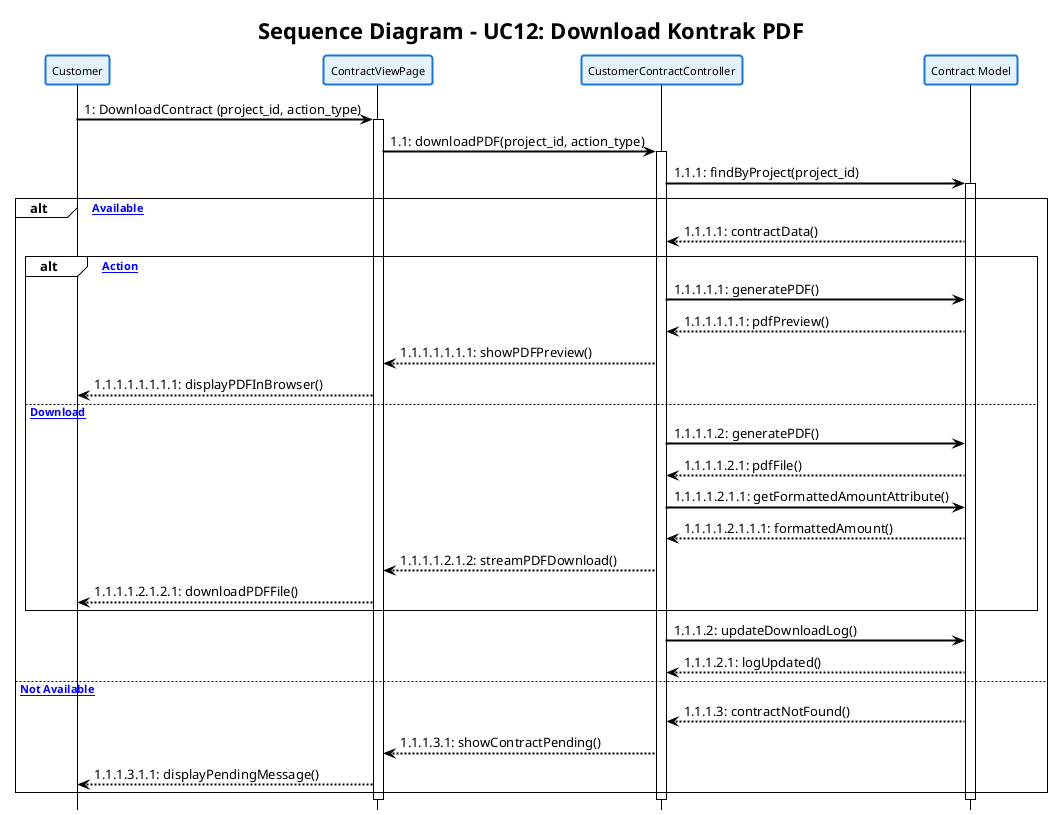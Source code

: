 @startuml

!theme plain
skinparam backgroundColor white
skinparam shadowing false
skinparam handwritten false

' Styling sesuai contoh yang diberikan
skinparam participant {
    BackgroundColor #E3F2FD
    BorderColor #1976D2
    BorderThickness 2
    FontSize 11
}

skinparam arrow {
    Color black
    Thickness 2
}

skinparam sequence {
    ArrowColor black
    ActorBorderColor black
    LifeLineBorderColor black
    ParticipantBorderColor #1976D2
    ParticipantBackgroundColor #E3F2FD
    BoxBorderColor black
}

hide footbox

title **Sequence Diagram - UC12: Download Kontrak PDF**

participant "Customer" as Customer
participant "ContractViewPage" as ContractPage
participant "CustomerContractController" as ContractCtrl
participant "Contract Model" as ContractModel

Customer -> ContractPage: 1: DownloadContract (project_id, action_type)
activate ContractPage

ContractPage -> ContractCtrl: 1.1: downloadPDF(project_id, action_type)
activate ContractCtrl

ContractCtrl -> ContractModel: 1.1.1: findByProject(project_id)
activate ContractModel

alt [Contract Available]
    ContractModel --> ContractCtrl: 1.1.1.1: contractData()
    
    alt [Preview Action]
        ContractCtrl -> ContractModel: 1.1.1.1.1: generatePDF()
        ContractModel --> ContractCtrl: 1.1.1.1.1.1: pdfPreview()
        ContractCtrl --> ContractPage: 1.1.1.1.1.1.1: showPDFPreview()
        ContractPage --> Customer: 1.1.1.1.1.1.1.1: displayPDFInBrowser()
        
    else [Direct Download]
        ContractCtrl -> ContractModel: 1.1.1.1.2: generatePDF()
        ContractModel --> ContractCtrl: 1.1.1.1.2.1: pdfFile()
        ContractCtrl -> ContractModel: 1.1.1.1.2.1.1: getFormattedAmountAttribute()
        ContractModel --> ContractCtrl: 1.1.1.1.2.1.1.1: formattedAmount()
        ContractCtrl --> ContractPage: 1.1.1.1.2.1.2: streamPDFDownload()
        ContractPage --> Customer: 1.1.1.1.2.1.2.1: downloadPDFFile()
    end
    
    ContractCtrl -> ContractModel: 1.1.1.2: updateDownloadLog()
    ContractModel --> ContractCtrl: 1.1.1.2.1: logUpdated()
    
else [Contract Not Available]
    ContractModel --> ContractCtrl: 1.1.1.3: contractNotFound()
    ContractCtrl --> ContractPage: 1.1.1.3.1: showContractPending()
    ContractPage --> Customer: 1.1.1.3.1.1: displayPendingMessage()
end

deactivate ContractModel
deactivate ContractCtrl
deactivate ContractPage

@enduml
